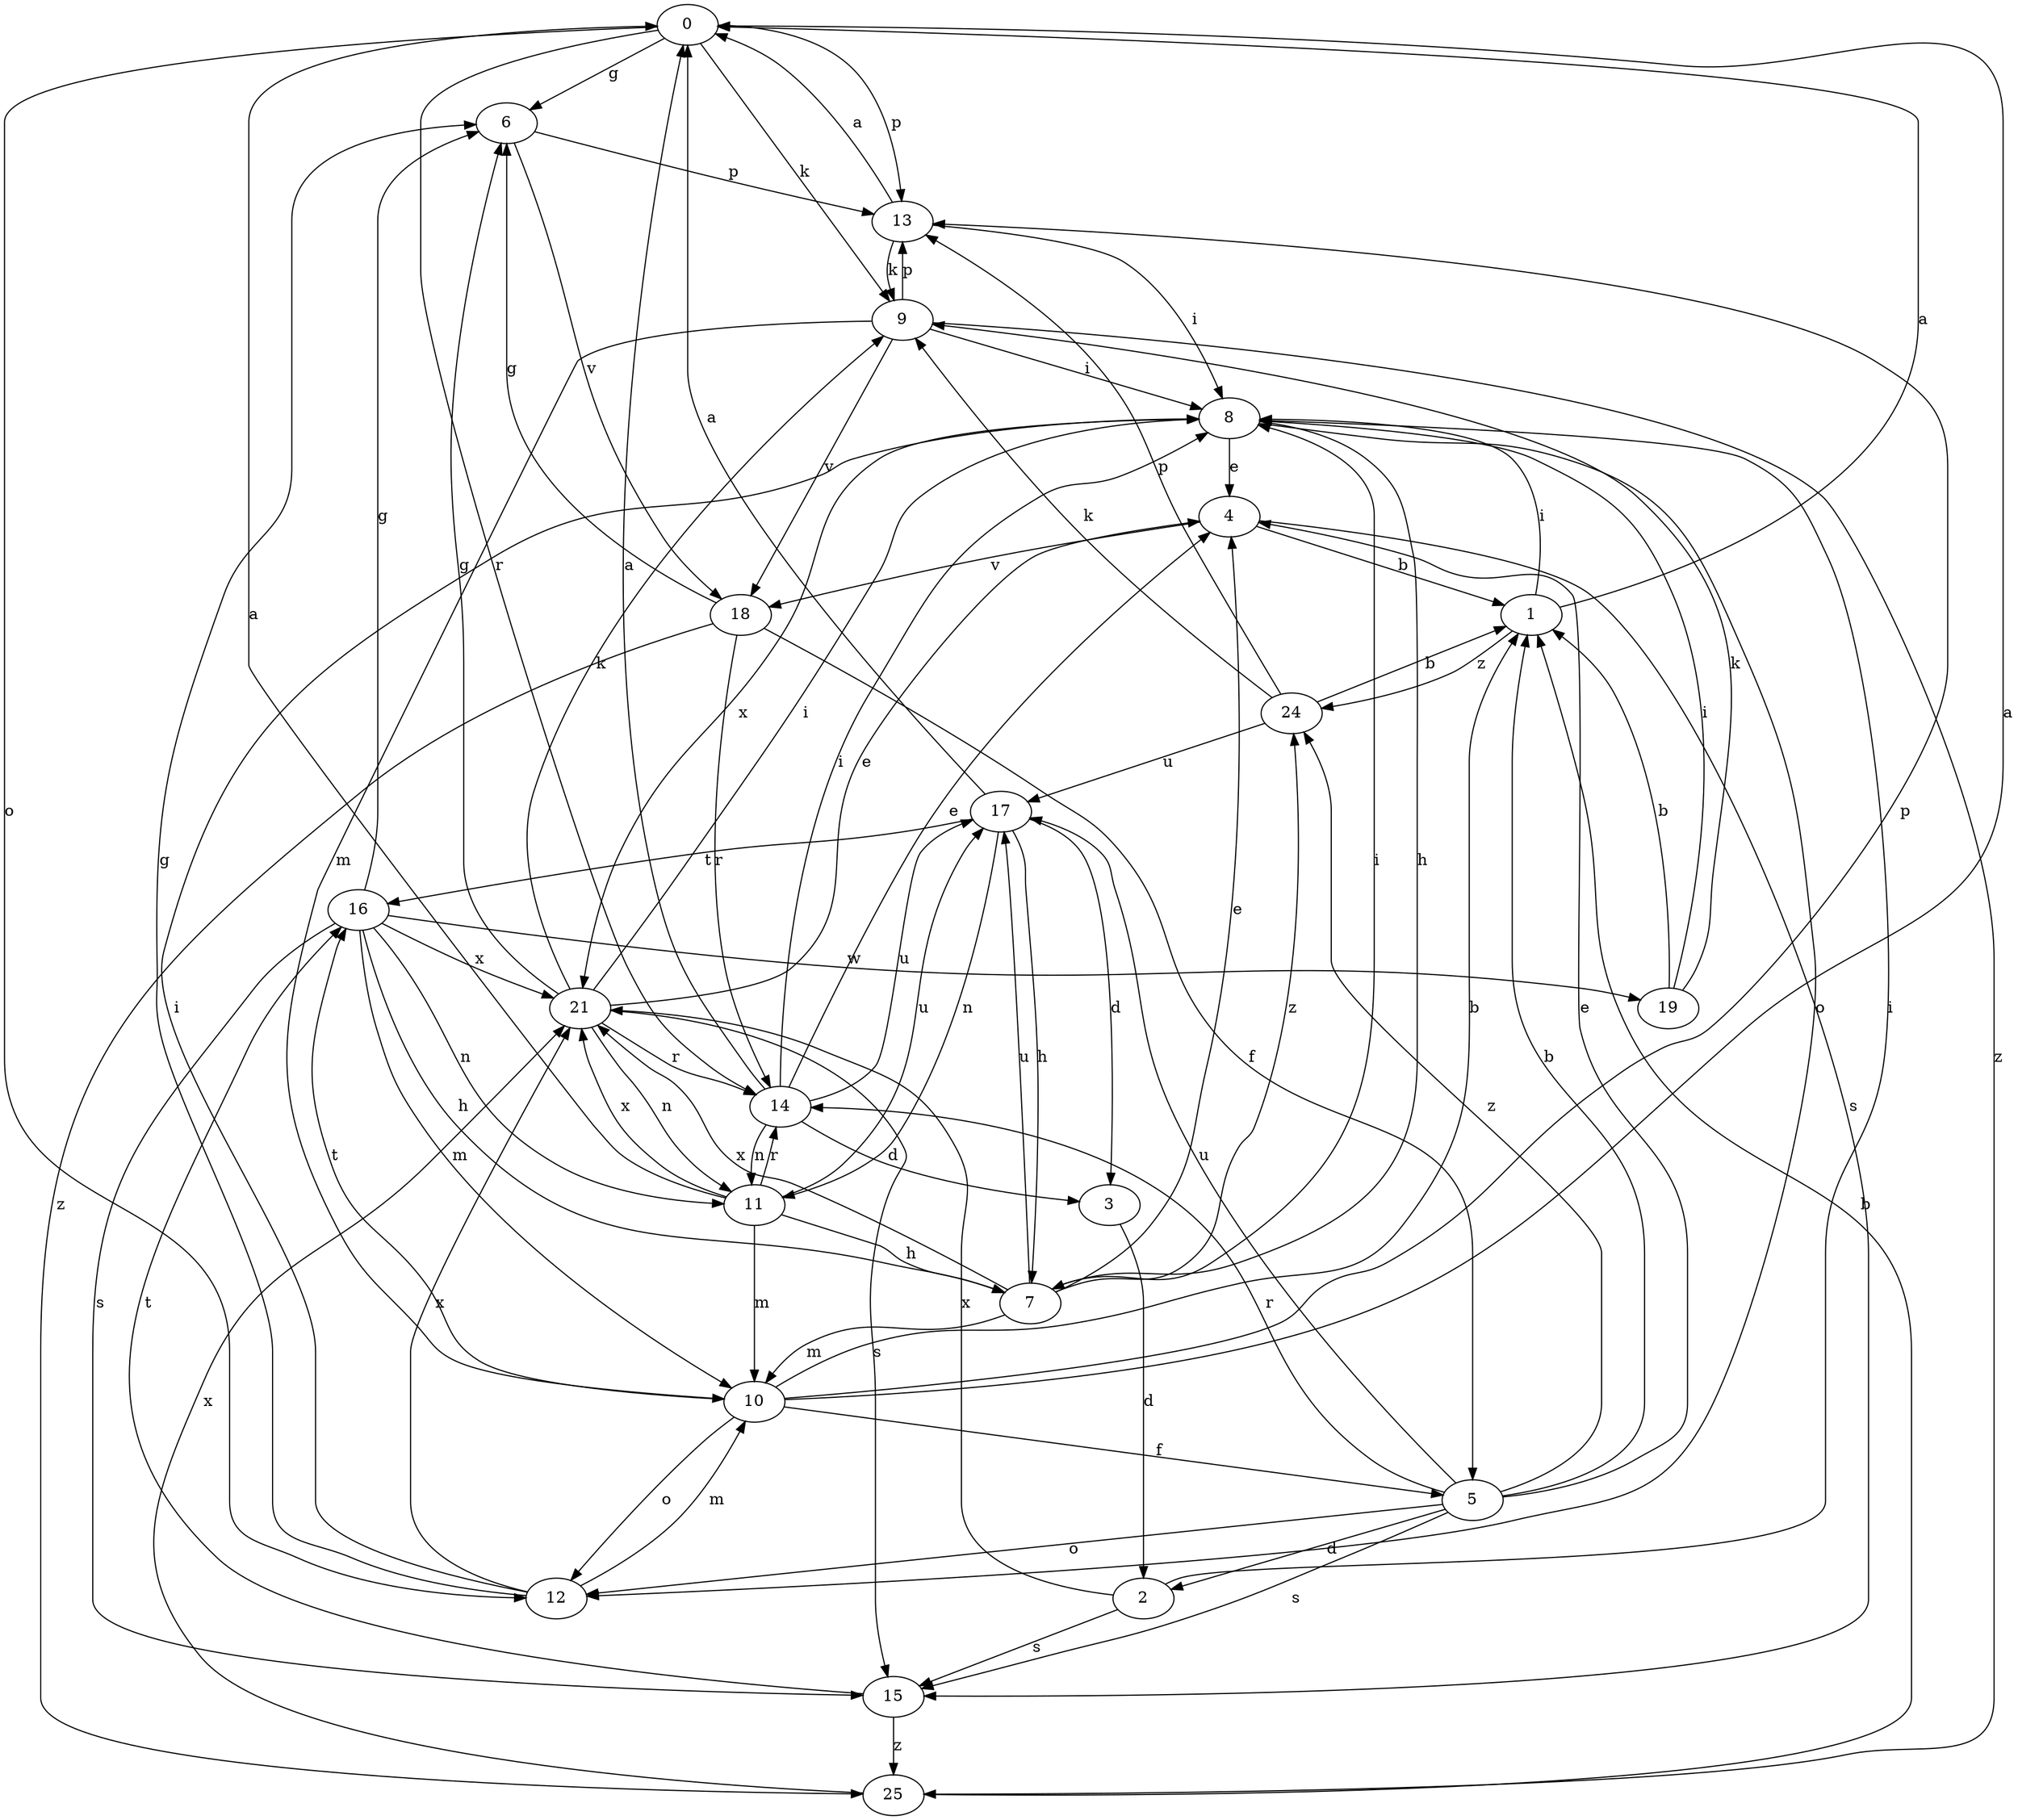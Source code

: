 strict digraph  {
0;
1;
2;
3;
4;
5;
6;
7;
8;
9;
10;
11;
12;
13;
14;
15;
16;
17;
18;
19;
21;
24;
25;
0 -> 6  [label=g];
0 -> 9  [label=k];
0 -> 12  [label=o];
0 -> 13  [label=p];
0 -> 14  [label=r];
1 -> 0  [label=a];
1 -> 8  [label=i];
1 -> 24  [label=z];
2 -> 8  [label=i];
2 -> 15  [label=s];
2 -> 21  [label=x];
3 -> 2  [label=d];
4 -> 1  [label=b];
4 -> 15  [label=s];
4 -> 18  [label=v];
5 -> 1  [label=b];
5 -> 2  [label=d];
5 -> 4  [label=e];
5 -> 12  [label=o];
5 -> 14  [label=r];
5 -> 15  [label=s];
5 -> 17  [label=u];
5 -> 24  [label=z];
6 -> 13  [label=p];
6 -> 18  [label=v];
7 -> 4  [label=e];
7 -> 8  [label=i];
7 -> 10  [label=m];
7 -> 17  [label=u];
7 -> 21  [label=x];
7 -> 24  [label=z];
8 -> 4  [label=e];
8 -> 7  [label=h];
8 -> 12  [label=o];
8 -> 21  [label=x];
9 -> 8  [label=i];
9 -> 10  [label=m];
9 -> 13  [label=p];
9 -> 18  [label=v];
9 -> 25  [label=z];
10 -> 0  [label=a];
10 -> 1  [label=b];
10 -> 5  [label=f];
10 -> 12  [label=o];
10 -> 13  [label=p];
10 -> 16  [label=t];
11 -> 0  [label=a];
11 -> 7  [label=h];
11 -> 10  [label=m];
11 -> 14  [label=r];
11 -> 17  [label=u];
11 -> 21  [label=x];
12 -> 6  [label=g];
12 -> 8  [label=i];
12 -> 10  [label=m];
12 -> 21  [label=x];
13 -> 0  [label=a];
13 -> 8  [label=i];
13 -> 9  [label=k];
14 -> 0  [label=a];
14 -> 3  [label=d];
14 -> 4  [label=e];
14 -> 8  [label=i];
14 -> 11  [label=n];
14 -> 17  [label=u];
15 -> 16  [label=t];
15 -> 25  [label=z];
16 -> 6  [label=g];
16 -> 7  [label=h];
16 -> 10  [label=m];
16 -> 11  [label=n];
16 -> 15  [label=s];
16 -> 19  [label=w];
16 -> 21  [label=x];
17 -> 0  [label=a];
17 -> 3  [label=d];
17 -> 7  [label=h];
17 -> 11  [label=n];
17 -> 16  [label=t];
18 -> 5  [label=f];
18 -> 6  [label=g];
18 -> 14  [label=r];
18 -> 25  [label=z];
19 -> 1  [label=b];
19 -> 8  [label=i];
19 -> 9  [label=k];
21 -> 4  [label=e];
21 -> 6  [label=g];
21 -> 8  [label=i];
21 -> 9  [label=k];
21 -> 11  [label=n];
21 -> 14  [label=r];
21 -> 15  [label=s];
24 -> 1  [label=b];
24 -> 9  [label=k];
24 -> 13  [label=p];
24 -> 17  [label=u];
25 -> 1  [label=b];
25 -> 21  [label=x];
}

